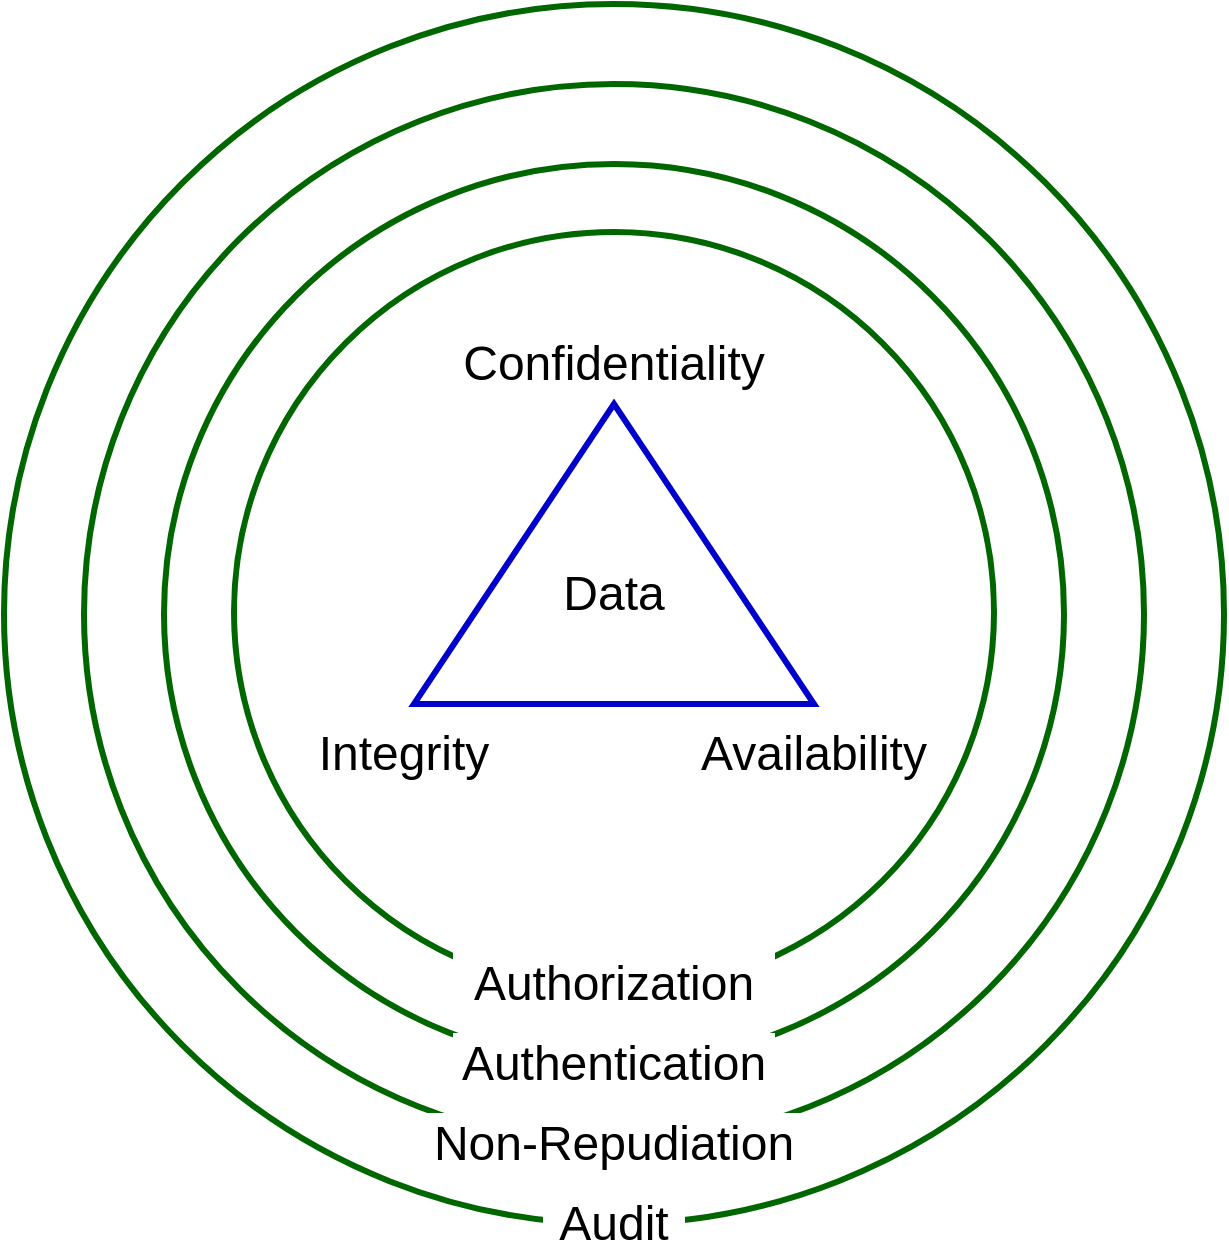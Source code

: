 <mxfile version="20.3.0" type="device" pages="2"><diagram id="Oz4VHGN1nNMEp_QaT7qJ" name="overview"><mxGraphModel dx="766" dy="565" grid="1" gridSize="10" guides="1" tooltips="1" connect="1" arrows="1" fold="1" page="0" pageScale="1" pageWidth="850" pageHeight="1100" math="0" shadow="0"><root><mxCell id="0"/><mxCell id="1" value="extended" style="" parent="0"/><mxCell id="DWY7_vxUW8ZNUv0AT4u1-10" value="" style="ellipse;whiteSpace=wrap;html=1;aspect=fixed;strokeColor=#006600;strokeWidth=3;fillColor=none;" parent="1" vertex="1"><mxGeometry x="1291" y="694" width="380" height="380" as="geometry"/></mxCell><mxCell id="DWY7_vxUW8ZNUv0AT4u1-11" value="" style="ellipse;whiteSpace=wrap;html=1;aspect=fixed;strokeColor=#006600;strokeWidth=3;fillColor=none;" parent="1" vertex="1"><mxGeometry x="1256" y="660" width="450" height="450" as="geometry"/></mxCell><mxCell id="DWY7_vxUW8ZNUv0AT4u1-14" value="" style="ellipse;whiteSpace=wrap;html=1;aspect=fixed;strokeColor=#006600;strokeWidth=3;fillColor=none;" parent="1" vertex="1"><mxGeometry x="1216" y="620" width="530" height="530" as="geometry"/></mxCell><mxCell id="DWY7_vxUW8ZNUv0AT4u1-15" value="" style="ellipse;whiteSpace=wrap;html=1;aspect=fixed;strokeColor=#006600;strokeWidth=3;fillColor=none;" parent="1" vertex="1"><mxGeometry x="1176" y="580" width="610" height="610" as="geometry"/></mxCell><mxCell id="DWY7_vxUW8ZNUv0AT4u1-2" value="&lt;font style=&quot;font-size: 24px&quot;&gt;Audit&lt;/font&gt;" style="text;html=1;strokeColor=#FFFFFF;fillColor=default;align=center;verticalAlign=middle;whiteSpace=wrap;rounded=0;labelBackgroundColor=#FFFFFF;rotation=0;" parent="1" vertex="1"><mxGeometry x="1446" y="1175" width="70" height="30" as="geometry"/></mxCell><mxCell id="DWY7_vxUW8ZNUv0AT4u1-3" value="&lt;font style=&quot;font-size: 24px&quot;&gt;Non-Repudiation&lt;/font&gt;" style="text;html=1;strokeColor=#FFFFFF;fillColor=default;align=center;verticalAlign=middle;whiteSpace=wrap;rounded=0;labelBackgroundColor=#FFFFFF;rotation=0;" parent="1" vertex="1"><mxGeometry x="1386" y="1135" width="190" height="30" as="geometry"/></mxCell><mxCell id="DWY7_vxUW8ZNUv0AT4u1-4" value="&lt;font style=&quot;font-size: 24px&quot;&gt;Authentication&lt;/font&gt;" style="text;html=1;strokeColor=#FFFFFF;fillColor=default;align=center;verticalAlign=middle;whiteSpace=wrap;rounded=0;labelBackgroundColor=#FFFFFF;rotation=0;" parent="1" vertex="1"><mxGeometry x="1401" y="1095" width="160" height="30" as="geometry"/></mxCell><mxCell id="DWY7_vxUW8ZNUv0AT4u1-5" value="&lt;font style=&quot;font-size: 24px&quot;&gt;Authorization&lt;/font&gt;" style="text;html=1;strokeColor=#FFFFFF;fillColor=default;align=center;verticalAlign=middle;whiteSpace=wrap;rounded=0;labelBackgroundColor=#FFFFFF;rotation=0;" parent="1" vertex="1"><mxGeometry x="1401" y="1055" width="160" height="30" as="geometry"/></mxCell><mxCell id="uXeaNQGdLOJU90ILw89f-1" value="base" style="" parent="0"/><mxCell id="uXeaNQGdLOJU90ILw89f-10" value="&lt;font style=&quot;font-size: 24px&quot;&gt;Availability&lt;/font&gt;" style="text;html=1;strokeColor=none;fillColor=none;align=center;verticalAlign=middle;whiteSpace=wrap;rounded=0;labelBackgroundColor=#FFFFFF;" parent="uXeaNQGdLOJU90ILw89f-1" vertex="1"><mxGeometry x="1516" y="940" width="130" height="30" as="geometry"/></mxCell><mxCell id="uXeaNQGdLOJU90ILw89f-11" value="&lt;font style=&quot;font-size: 24px&quot;&gt;Integrity&lt;/font&gt;" style="text;html=1;strokeColor=none;fillColor=none;align=center;verticalAlign=middle;whiteSpace=wrap;rounded=0;labelBackgroundColor=#FFFFFF;" parent="uXeaNQGdLOJU90ILw89f-1" vertex="1"><mxGeometry x="1326" y="940" width="100" height="30" as="geometry"/></mxCell><mxCell id="uXeaNQGdLOJU90ILw89f-12" value="&lt;font style=&quot;font-size: 24px&quot;&gt;Confidentiality&lt;/font&gt;" style="text;html=1;strokeColor=#FFFFFF;fillColor=none;align=center;verticalAlign=middle;whiteSpace=wrap;rounded=0;labelBackgroundColor=#FFFFFF;gradientColor=none;" parent="uXeaNQGdLOJU90ILw89f-1" vertex="1"><mxGeometry x="1376" y="745" width="210" height="30" as="geometry"/></mxCell><mxCell id="uXeaNQGdLOJU90ILw89f-13" value="" style="triangle;whiteSpace=wrap;html=1;rotation=-90;fillColor=none;strokeWidth=3;strokeColor=#0000CC;" parent="uXeaNQGdLOJU90ILw89f-1" vertex="1"><mxGeometry x="1406" y="755" width="150" height="200" as="geometry"/></mxCell><mxCell id="uXeaNQGdLOJU90ILw89f-14" value="&lt;font style=&quot;font-size: 24px&quot;&gt;Data&lt;/font&gt;" style="text;html=1;strokeColor=none;fillColor=none;align=center;verticalAlign=middle;whiteSpace=wrap;rounded=0;labelBackgroundColor=#FFFFFF;" parent="uXeaNQGdLOJU90ILw89f-1" vertex="1"><mxGeometry x="1432.25" y="860" width="97.5" height="30" as="geometry"/></mxCell></root></mxGraphModel></diagram><diagram id="-cB4QmeMob9vpL16Ribd" name="security services model"><mxGraphModel dx="1566" dy="965" grid="1" gridSize="10" guides="1" tooltips="1" connect="1" arrows="1" fold="1" page="0" pageScale="1" pageWidth="850" pageHeight="1100" background="none" math="0" shadow="0"><root><mxCell id="0"/><mxCell id="1" parent="0"/><mxCell id="xTfiSw8Siqfn2ZKivQZC-50" value="" style="triangle;whiteSpace=wrap;html=1;fillColor=#D5E8D4;rotation=0;strokeColor=none;" parent="1" vertex="1"><mxGeometry x="280" y="630" width="20" height="80" as="geometry"/></mxCell><mxCell id="xTfiSw8Siqfn2ZKivQZC-49" value="" style="triangle;whiteSpace=wrap;html=1;fillColor=#D5E8D4;rotation=-180;strokeColor=none;" parent="1" vertex="1"><mxGeometry x="280" y="130" width="20" height="80" as="geometry"/></mxCell><mxCell id="xTfiSw8Siqfn2ZKivQZC-51" value="" style="rounded=0;whiteSpace=wrap;html=1;fillColor=#D5E8D4;strokeColor=none;" parent="1" vertex="1"><mxGeometry x="280" y="170" width="20" height="500" as="geometry"/></mxCell><mxCell id="xTfiSw8Siqfn2ZKivQZC-45" value="" style="shape=parallelogram;perimeter=parallelogramPerimeter;whiteSpace=wrap;html=1;fixedSize=1;fillColor=#D5E8D4;rotation=-180;" parent="1" vertex="1"><mxGeometry x="280" y="670" width="690" height="40" as="geometry"/></mxCell><mxCell id="xTfiSw8Siqfn2ZKivQZC-42" value="" style="rounded=0;whiteSpace=wrap;html=1;fillColor=#D5E8D4;" parent="1" vertex="1"><mxGeometry x="300" y="130" width="670" height="540" as="geometry"/></mxCell><mxCell id="xTfiSw8Siqfn2ZKivQZC-43" value="" style="rounded=0;whiteSpace=wrap;html=1;fillColor=none;" parent="1" vertex="1"><mxGeometry x="280" y="170" width="670" height="540" as="geometry"/></mxCell><mxCell id="xTfiSw8Siqfn2ZKivQZC-19" value="" style="shape=cube;whiteSpace=wrap;html=1;boundedLbl=1;backgroundOutline=1;darkOpacity=0.05;darkOpacity2=0.1;rotation=90;fillColor=default;" parent="1" vertex="1"><mxGeometry x="1038" y="430" width="85" height="150" as="geometry"/></mxCell><mxCell id="xTfiSw8Siqfn2ZKivQZC-21" value="" style="shape=cube;whiteSpace=wrap;html=1;boundedLbl=1;backgroundOutline=1;darkOpacity=0.05;darkOpacity2=0.1;rotation=90;fillColor=#CCCCCC;" parent="1" vertex="1"><mxGeometry x="1020" y="190" width="60" height="100" as="geometry"/></mxCell><mxCell id="xTfiSw8Siqfn2ZKivQZC-22" value="Recover" style="rounded=0;whiteSpace=wrap;html=1;fillColor=none;strokeColor=none;" parent="1" vertex="1"><mxGeometry x="1006.5" y="232.5" width="68" height="35" as="geometry"/></mxCell><mxCell id="xTfiSw8Siqfn2ZKivQZC-36" style="edgeStyle=none;rounded=0;orthogonalLoop=1;jettySize=auto;html=1;entryX=0;entryY=0.5;entryDx=0;entryDy=0;entryPerimeter=0;startArrow=none;startFill=0;strokeWidth=3;exitX=1;exitY=0.5;exitDx=0;exitDy=0;exitPerimeter=0;" parent="1" source="xTfiSw8Siqfn2ZKivQZC-1" target="xTfiSw8Siqfn2ZKivQZC-8" edge="1"><mxGeometry relative="1" as="geometry"/></mxCell><mxCell id="xTfiSw8Siqfn2ZKivQZC-1" value="Authentication" style="whiteSpace=wrap;html=1;shape=mxgraph.basic.octagon2;align=center;verticalAlign=middle;dx=6;" parent="1" vertex="1"><mxGeometry x="330" y="290" width="130" height="60" as="geometry"/></mxCell><mxCell id="xTfiSw8Siqfn2ZKivQZC-15" style="rounded=0;orthogonalLoop=1;jettySize=auto;html=1;entryX=0;entryY=0.5;entryDx=0;entryDy=0;entryPerimeter=0;startArrow=classic;startFill=1;exitX=1;exitY=0.5;exitDx=0;exitDy=0;strokeWidth=3;" parent="1" source="xTfiSw8Siqfn2ZKivQZC-2" target="xTfiSw8Siqfn2ZKivQZC-1" edge="1"><mxGeometry relative="1" as="geometry"/></mxCell><mxCell id="xTfiSw8Siqfn2ZKivQZC-16" style="edgeStyle=none;rounded=0;orthogonalLoop=1;jettySize=auto;html=1;exitX=1;exitY=0.5;exitDx=0;exitDy=0;startArrow=classic;startFill=1;strokeWidth=3;entryX=0;entryY=0.5;entryDx=0;entryDy=0;entryPerimeter=0;" parent="1" source="xTfiSw8Siqfn2ZKivQZC-2" target="xTfiSw8Siqfn2ZKivQZC-7" edge="1"><mxGeometry relative="1" as="geometry"/></mxCell><mxCell id="xTfiSw8Siqfn2ZKivQZC-17" style="edgeStyle=none;rounded=0;orthogonalLoop=1;jettySize=auto;html=1;entryX=0;entryY=0.5;entryDx=0;entryDy=0;entryPerimeter=0;startArrow=classic;startFill=1;exitX=1;exitY=0.75;exitDx=0;exitDy=0;strokeWidth=3;" parent="1" source="xTfiSw8Siqfn2ZKivQZC-2" target="xTfiSw8Siqfn2ZKivQZC-6" edge="1"><mxGeometry relative="1" as="geometry"/></mxCell><mxCell id="xTfiSw8Siqfn2ZKivQZC-2" value="User&lt;br&gt;or&lt;br&gt;Process" style="rounded=1;whiteSpace=wrap;html=1;" parent="1" vertex="1"><mxGeometry x="160" y="220" width="70" height="200" as="geometry"/></mxCell><mxCell id="xTfiSw8Siqfn2ZKivQZC-3" value="" style="shape=cube;whiteSpace=wrap;html=1;boundedLbl=1;backgroundOutline=1;darkOpacity=0.05;darkOpacity2=0.1;rotation=90;fillColor=default;" parent="1" vertex="1"><mxGeometry x="1020" y="147.5" width="60" height="100" as="geometry"/></mxCell><mxCell id="xTfiSw8Siqfn2ZKivQZC-5" value="Prevent" style="rounded=0;whiteSpace=wrap;html=1;fillColor=none;strokeColor=none;" parent="1" vertex="1"><mxGeometry x="1006.5" y="190" width="68" height="35" as="geometry"/></mxCell><mxCell id="xTfiSw8Siqfn2ZKivQZC-29" style="edgeStyle=none;rounded=0;orthogonalLoop=1;jettySize=auto;html=1;entryX=0;entryY=0.5;entryDx=0;entryDy=0;startArrow=classic;startFill=1;strokeWidth=3;" parent="1" source="xTfiSw8Siqfn2ZKivQZC-6" target="xTfiSw8Siqfn2ZKivQZC-20" edge="1"><mxGeometry relative="1" as="geometry"/></mxCell><mxCell id="xTfiSw8Siqfn2ZKivQZC-38" style="edgeStyle=none;rounded=0;orthogonalLoop=1;jettySize=auto;html=1;entryX=0;entryY=0.5;entryDx=0;entryDy=0;entryPerimeter=0;startArrow=none;startFill=0;strokeWidth=3;exitX=0;exitY=0;exitDx=124;exitDy=6;exitPerimeter=0;" parent="1" source="xTfiSw8Siqfn2ZKivQZC-6" target="xTfiSw8Siqfn2ZKivQZC-8" edge="1"><mxGeometry relative="1" as="geometry"/></mxCell><mxCell id="xTfiSw8Siqfn2ZKivQZC-6" value="Access Control&lt;br&gt;Enforcement" style="whiteSpace=wrap;html=1;shape=mxgraph.basic.octagon2;align=center;verticalAlign=middle;dx=6;" parent="1" vertex="1"><mxGeometry x="330" y="485" width="130" height="60" as="geometry"/></mxCell><mxCell id="xTfiSw8Siqfn2ZKivQZC-25" style="edgeStyle=none;rounded=0;orthogonalLoop=1;jettySize=auto;html=1;entryX=0.5;entryY=0;entryDx=0;entryDy=0;entryPerimeter=0;startArrow=classic;startFill=1;strokeWidth=3;" parent="1" source="xTfiSw8Siqfn2ZKivQZC-7" target="xTfiSw8Siqfn2ZKivQZC-6" edge="1"><mxGeometry relative="1" as="geometry"/></mxCell><mxCell id="xTfiSw8Siqfn2ZKivQZC-34" style="edgeStyle=none;rounded=0;orthogonalLoop=1;jettySize=auto;html=1;entryX=0;entryY=0.5;entryDx=0;entryDy=0;entryPerimeter=0;startArrow=none;startFill=0;strokeWidth=3;exitX=1;exitY=0.5;exitDx=0;exitDy=0;exitPerimeter=0;" parent="1" source="xTfiSw8Siqfn2ZKivQZC-7" target="xTfiSw8Siqfn2ZKivQZC-8" edge="1"><mxGeometry relative="1" as="geometry"/></mxCell><mxCell id="xTfiSw8Siqfn2ZKivQZC-7" value="Authorization" style="whiteSpace=wrap;html=1;shape=mxgraph.basic.octagon2;align=center;verticalAlign=middle;dx=6;" parent="1" vertex="1"><mxGeometry x="330" y="380" width="130" height="60" as="geometry"/></mxCell><mxCell id="xTfiSw8Siqfn2ZKivQZC-31" style="edgeStyle=none;rounded=0;orthogonalLoop=1;jettySize=auto;html=1;entryX=0.5;entryY=0;entryDx=0;entryDy=0;entryPerimeter=0;startArrow=classic;startFill=1;strokeWidth=3;" parent="1" source="xTfiSw8Siqfn2ZKivQZC-8" target="xTfiSw8Siqfn2ZKivQZC-10" edge="1"><mxGeometry relative="1" as="geometry"/></mxCell><mxCell id="xTfiSw8Siqfn2ZKivQZC-8" value="Audit" style="whiteSpace=wrap;html=1;shape=mxgraph.basic.octagon2;align=center;verticalAlign=middle;dx=6;fillColor=#CCCCCC;" parent="1" vertex="1"><mxGeometry x="560" y="380" width="130" height="60" as="geometry"/></mxCell><mxCell id="xTfiSw8Siqfn2ZKivQZC-27" style="edgeStyle=none;rounded=0;orthogonalLoop=1;jettySize=auto;html=1;entryX=1;entryY=0.5;entryDx=0;entryDy=0;entryPerimeter=0;startArrow=classic;startFill=1;strokeWidth=3;" parent="1" source="xTfiSw8Siqfn2ZKivQZC-9" target="xTfiSw8Siqfn2ZKivQZC-10" edge="1"><mxGeometry relative="1" as="geometry"/></mxCell><mxCell id="xTfiSw8Siqfn2ZKivQZC-28" style="edgeStyle=none;rounded=0;orthogonalLoop=1;jettySize=auto;html=1;entryX=0;entryY=0.5;entryDx=0;entryDy=0;startArrow=classic;startFill=1;exitX=1;exitY=0.5;exitDx=0;exitDy=0;exitPerimeter=0;strokeWidth=3;" parent="1" source="xTfiSw8Siqfn2ZKivQZC-9" target="xTfiSw8Siqfn2ZKivQZC-20" edge="1"><mxGeometry relative="1" as="geometry"/></mxCell><mxCell id="xTfiSw8Siqfn2ZKivQZC-9" value="Proof of&lt;br&gt;Wholeness" style="whiteSpace=wrap;html=1;shape=mxgraph.basic.octagon2;align=center;verticalAlign=middle;dx=6;fillColor=#CCCCCC;" parent="1" vertex="1"><mxGeometry x="790" y="630" width="130" height="60" as="geometry"/></mxCell><mxCell id="xTfiSw8Siqfn2ZKivQZC-33" style="edgeStyle=none;rounded=0;orthogonalLoop=1;jettySize=auto;html=1;entryX=0.5;entryY=1;entryDx=0;entryDy=0;entryPerimeter=0;startArrow=none;startFill=0;strokeWidth=3;" parent="1" source="xTfiSw8Siqfn2ZKivQZC-11" target="xTfiSw8Siqfn2ZKivQZC-6" edge="1"><mxGeometry relative="1" as="geometry"/></mxCell><mxCell id="xTfiSw8Siqfn2ZKivQZC-39" style="edgeStyle=none;rounded=0;orthogonalLoop=1;jettySize=auto;html=1;entryX=0;entryY=0.5;entryDx=0;entryDy=0;entryPerimeter=0;startArrow=classic;startFill=1;exitX=1;exitY=0.5;exitDx=0;exitDy=0;exitPerimeter=0;strokeWidth=3;" parent="1" source="xTfiSw8Siqfn2ZKivQZC-11" target="xTfiSw8Siqfn2ZKivQZC-10" edge="1"><mxGeometry relative="1" as="geometry"/></mxCell><mxCell id="xTfiSw8Siqfn2ZKivQZC-12" value="Transaction&lt;br&gt;Privacy" style="whiteSpace=wrap;html=1;shape=mxgraph.basic.octagon2;align=center;verticalAlign=middle;dx=6;" parent="1" vertex="1"><mxGeometry x="330" y="182.5" width="130" height="60" as="geometry"/></mxCell><mxCell id="xTfiSw8Siqfn2ZKivQZC-18" style="edgeStyle=none;rounded=0;orthogonalLoop=1;jettySize=auto;html=1;entryX=1;entryY=0.25;entryDx=0;entryDy=0;startArrow=classic;startFill=1;strokeWidth=3;endArrow=none;endFill=0;" parent="1" source="xTfiSw8Siqfn2ZKivQZC-13" target="xTfiSw8Siqfn2ZKivQZC-2" edge="1"><mxGeometry relative="1" as="geometry"/></mxCell><mxCell id="xTfiSw8Siqfn2ZKivQZC-32" style="edgeStyle=none;rounded=0;orthogonalLoop=1;jettySize=auto;html=1;entryX=0;entryY=0.5;entryDx=0;entryDy=0;startArrow=classic;startFill=1;exitX=1;exitY=0.5;exitDx=0;exitDy=0;exitPerimeter=0;strokeWidth=3;" parent="1" source="xTfiSw8Siqfn2ZKivQZC-13" target="xTfiSw8Siqfn2ZKivQZC-20" edge="1"><mxGeometry relative="1" as="geometry"/></mxCell><mxCell id="xTfiSw8Siqfn2ZKivQZC-13" value="Non-&lt;br&gt;reputiation" style="whiteSpace=wrap;html=1;shape=mxgraph.basic.octagon2;align=center;verticalAlign=middle;dx=6;" parent="1" vertex="1"><mxGeometry x="600" y="242.5" width="130" height="60" as="geometry"/></mxCell><mxCell id="xTfiSw8Siqfn2ZKivQZC-14" value="" style="endArrow=classic;startArrow=classic;html=1;rounded=0;exitX=1;exitY=0.25;exitDx=0;exitDy=0;entryX=0;entryY=0.5;entryDx=0;entryDy=0;entryPerimeter=0;strokeWidth=3;" parent="1" source="xTfiSw8Siqfn2ZKivQZC-2" target="xTfiSw8Siqfn2ZKivQZC-12" edge="1"><mxGeometry width="50" height="50" relative="1" as="geometry"><mxPoint x="400" y="480" as="sourcePoint"/><mxPoint x="450" y="430" as="targetPoint"/></mxGeometry></mxCell><mxCell id="xTfiSw8Siqfn2ZKivQZC-20" value="Resource" style="rounded=0;whiteSpace=wrap;html=1;fillColor=none;strokeColor=none;" parent="1" vertex="1"><mxGeometry x="1010" y="485" width="120" height="60" as="geometry"/></mxCell><mxCell id="xTfiSw8Siqfn2ZKivQZC-40" style="edgeStyle=none;rounded=0;orthogonalLoop=1;jettySize=auto;html=1;entryX=0.5;entryY=0;entryDx=0;entryDy=0;entryPerimeter=0;startArrow=classic;startFill=1;strokeWidth=3;endArrow=none;endFill=0;exitX=0.5;exitY=1;exitDx=0;exitDy=0;exitPerimeter=0;" parent="1" source="xTfiSw8Siqfn2ZKivQZC-8" target="xTfiSw8Siqfn2ZKivQZC-9" edge="1"><mxGeometry relative="1" as="geometry"><mxPoint x="645" y="400" as="sourcePoint"/><mxPoint x="686.01" y="678.02" as="targetPoint"/></mxGeometry></mxCell><mxCell id="xTfiSw8Siqfn2ZKivQZC-41" style="edgeStyle=none;rounded=0;orthogonalLoop=1;jettySize=auto;html=1;entryX=0.5;entryY=1;entryDx=0;entryDy=0;entryPerimeter=0;startArrow=classic;startFill=1;strokeWidth=3;exitX=0;exitY=0;exitDx=124;exitDy=6;exitPerimeter=0;" parent="1" source="xTfiSw8Siqfn2ZKivQZC-11" target="xTfiSw8Siqfn2ZKivQZC-8" edge="1"><mxGeometry relative="1" as="geometry"><mxPoint x="464" y="501" as="sourcePoint"/><mxPoint x="590" y="380" as="targetPoint"/></mxGeometry></mxCell><mxCell id="xTfiSw8Siqfn2ZKivQZC-46" value="" style="shape=parallelogram;perimeter=parallelogramPerimeter;whiteSpace=wrap;html=1;fixedSize=1;fillColor=none;rotation=-180;" parent="1" vertex="1"><mxGeometry x="280" y="130" width="690" height="40" as="geometry"/></mxCell><mxCell id="xTfiSw8Siqfn2ZKivQZC-10" value="Restore&lt;br&gt;&quot;Secure&quot; State" style="whiteSpace=wrap;html=1;shape=mxgraph.basic.octagon2;align=center;verticalAlign=middle;dx=6;fillColor=#CCCCCC;" parent="1" vertex="1"><mxGeometry x="560" y="630" width="130" height="60" as="geometry"/></mxCell><mxCell id="xTfiSw8Siqfn2ZKivQZC-11" value="Intrusion Detection&lt;br&gt;and Containment" style="whiteSpace=wrap;html=1;shape=mxgraph.basic.octagon2;align=center;verticalAlign=middle;dx=6;fillColor=#CCCCCC;" parent="1" vertex="1"><mxGeometry x="330" y="630" width="130" height="60" as="geometry"/></mxCell></root></mxGraphModel></diagram></mxfile>